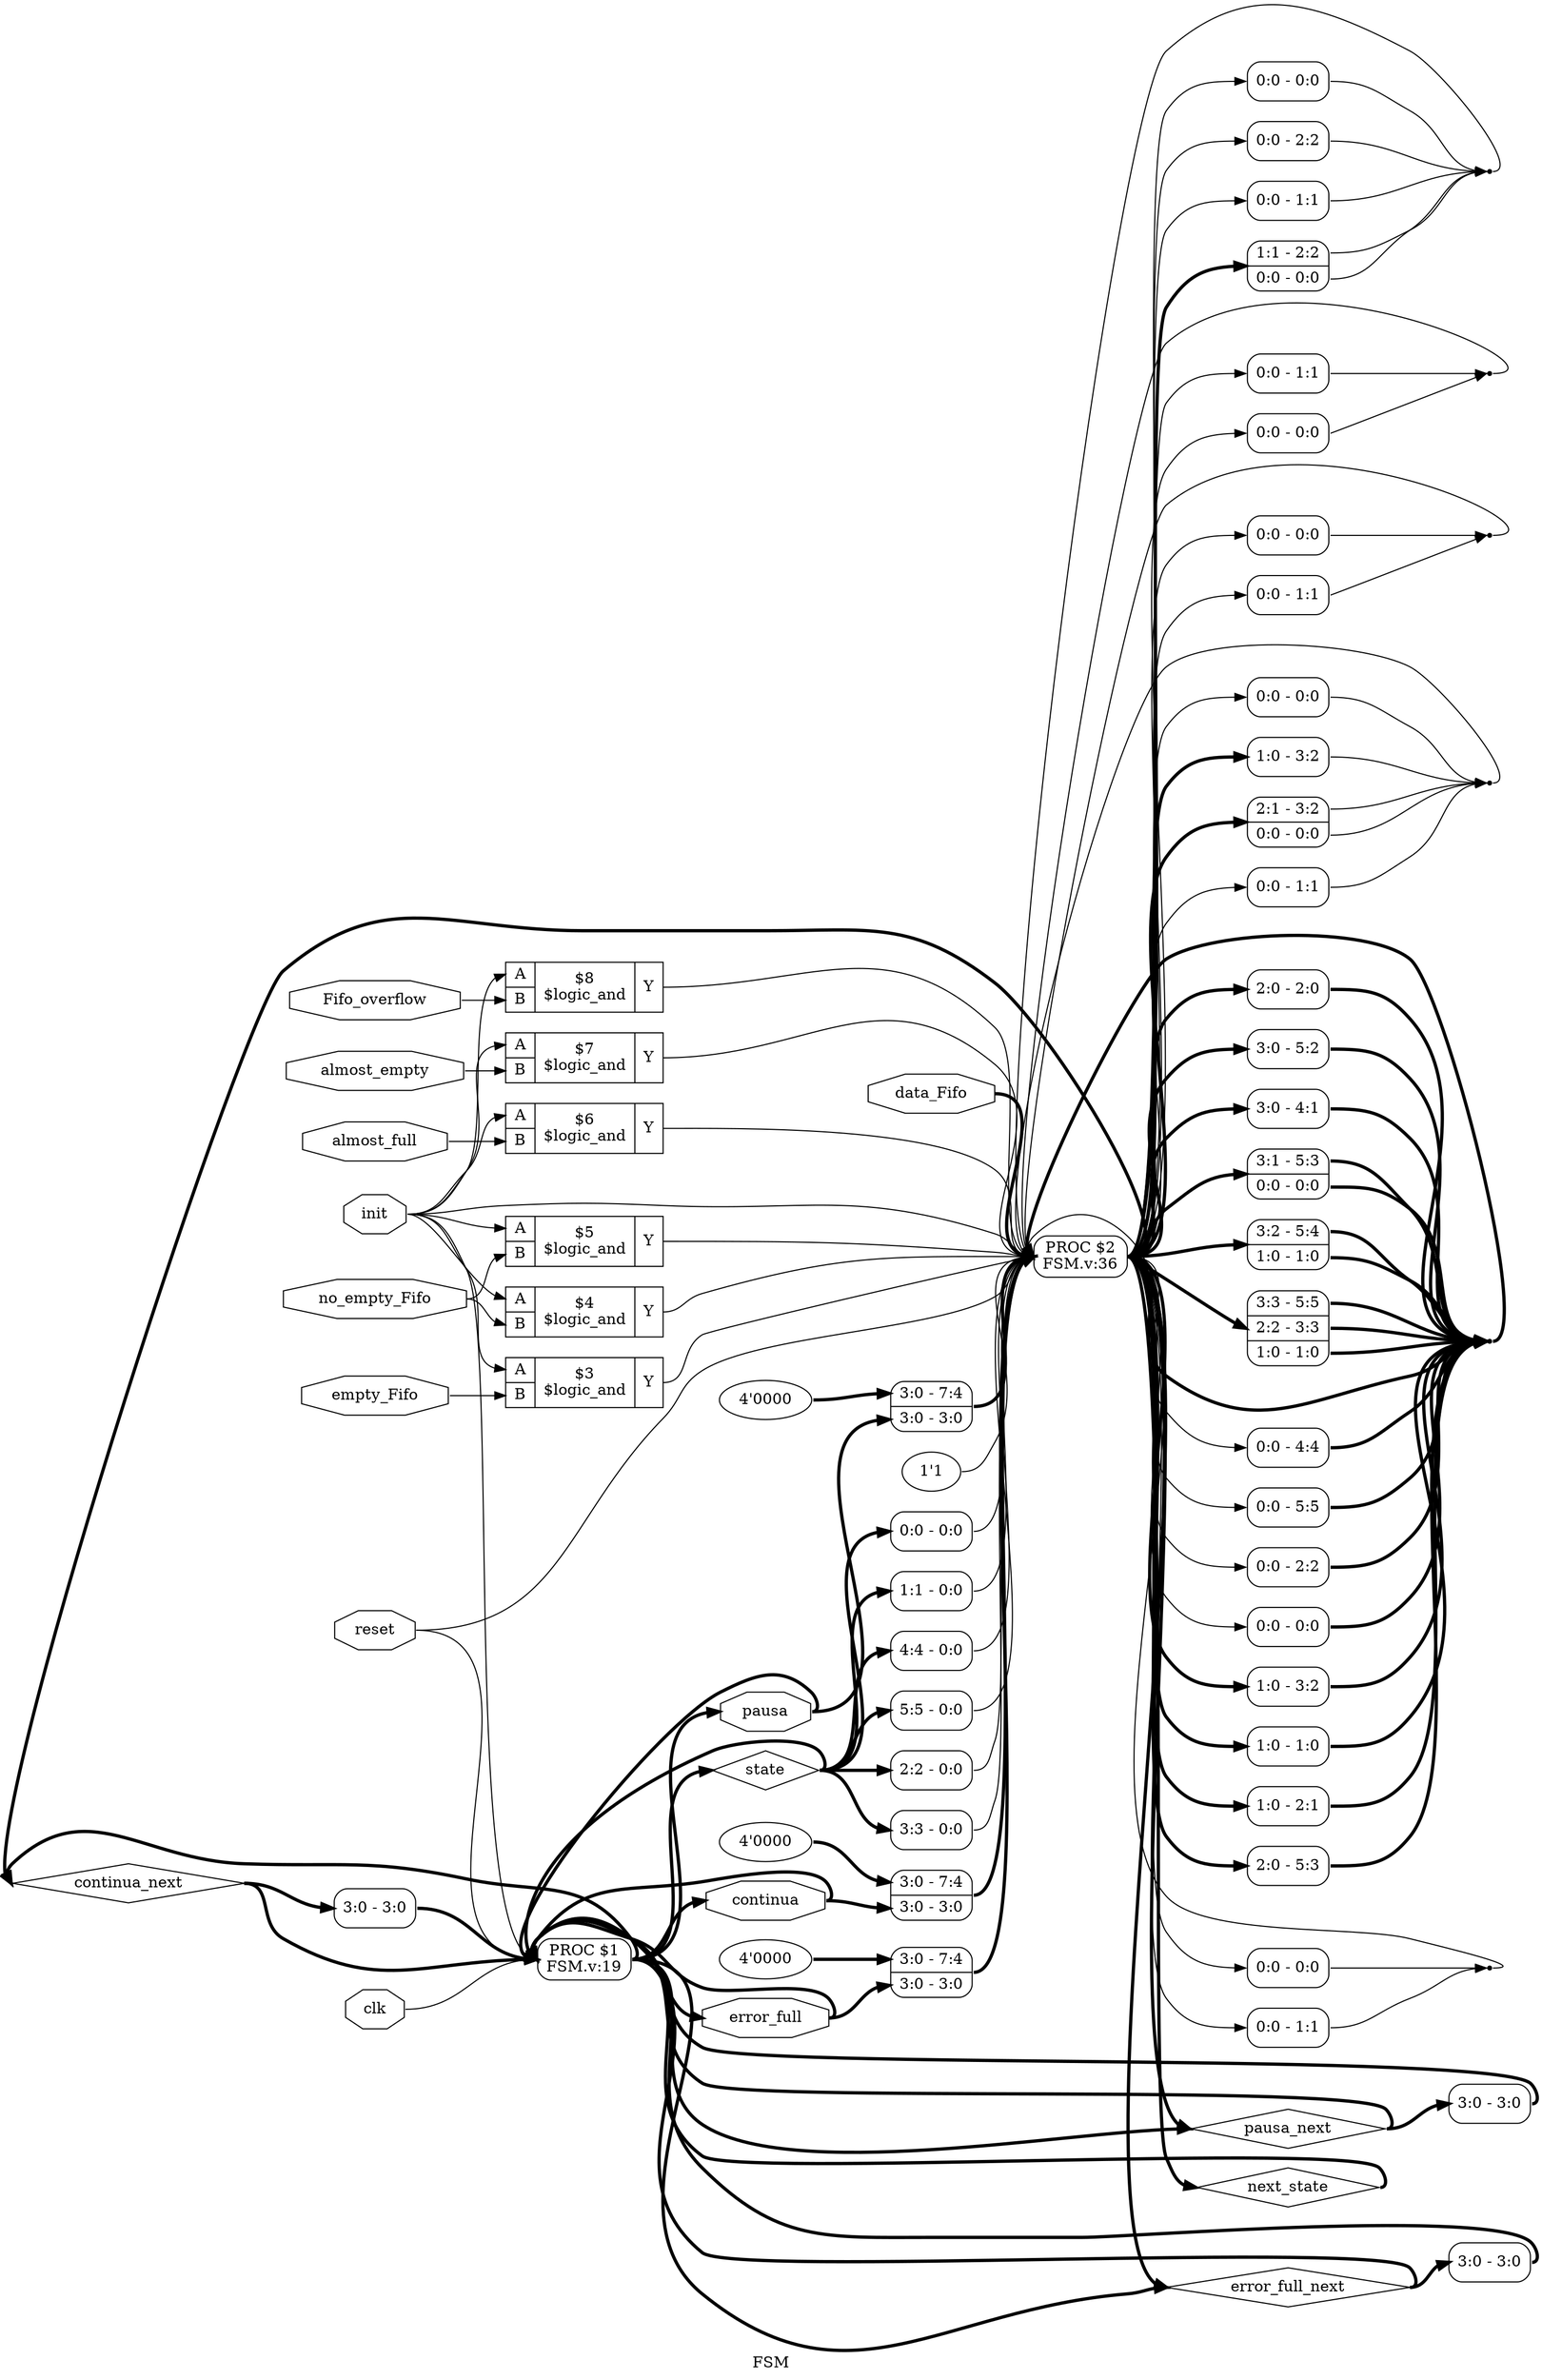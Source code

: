 digraph "FSM" {
label="FSM";
rankdir="LR";
remincross=true;
n43 [ shape=diamond, label="continua_next", color="black", fontcolor="black" ];
n44 [ shape=diamond, label="pausa_next", color="black", fontcolor="black" ];
n45 [ shape=diamond, label="error_full_next", color="black", fontcolor="black" ];
n46 [ shape=diamond, label="next_state", color="black", fontcolor="black" ];
n47 [ shape=diamond, label="state", color="black", fontcolor="black" ];
n48 [ shape=octagon, label="data_Fifo", color="black", fontcolor="black" ];
n49 [ shape=octagon, label="continua", color="black", fontcolor="black" ];
n50 [ shape=octagon, label="pausa", color="black", fontcolor="black" ];
n51 [ shape=octagon, label="error_full", color="black", fontcolor="black" ];
n52 [ shape=octagon, label="Fifo_overflow", color="black", fontcolor="black" ];
n53 [ shape=octagon, label="no_empty_Fifo", color="black", fontcolor="black" ];
n54 [ shape=octagon, label="empty_Fifo", color="black", fontcolor="black" ];
n55 [ shape=octagon, label="almost_empty", color="black", fontcolor="black" ];
n56 [ shape=octagon, label="almost_full", color="black", fontcolor="black" ];
n57 [ shape=octagon, label="init", color="black", fontcolor="black" ];
n58 [ shape=octagon, label="reset", color="black", fontcolor="black" ];
n59 [ shape=octagon, label="clk", color="black", fontcolor="black" ];
c63 [ shape=record, label="{{<p60> A|<p61> B}|$8\n$logic_and|{<p62> Y}}" ];
c64 [ shape=record, label="{{<p60> A|<p61> B}|$7\n$logic_and|{<p62> Y}}" ];
c65 [ shape=record, label="{{<p60> A|<p61> B}|$6\n$logic_and|{<p62> Y}}" ];
c66 [ shape=record, label="{{<p60> A|<p61> B}|$5\n$logic_and|{<p62> Y}}" ];
c67 [ shape=record, label="{{<p60> A|<p61> B}|$4\n$logic_and|{<p62> Y}}" ];
c68 [ shape=record, label="{{<p60> A|<p61> B}|$3\n$logic_and|{<p62> Y}}" ];
v1 [ label="1'1" ];
x2 [ shape=record, style=rounded, label="<s0> 4:4 - 0:0 " ];
x3 [ shape=record, style=rounded, label="<s0> 5:5 - 0:0 " ];
x4 [ shape=record, style=rounded, label="<s0> 2:2 - 0:0 " ];
x5 [ shape=record, style=rounded, label="<s0> 3:3 - 0:0 " ];
x6 [ shape=record, style=rounded, label="<s0> 0:0 - 0:0 " ];
x7 [ shape=record, style=rounded, label="<s0> 1:1 - 0:0 " ];
v9 [ label="4'0000" ];
x8 [ shape=record, style=rounded, label="<s1> 3:0 - 7:4 |<s0> 3:0 - 3:0 " ];
v11 [ label="4'0000" ];
x10 [ shape=record, style=rounded, label="<s1> 3:0 - 7:4 |<s0> 3:0 - 3:0 " ];
v13 [ label="4'0000" ];
x12 [ shape=record, style=rounded, label="<s1> 3:0 - 7:4 |<s0> 3:0 - 3:0 " ];
x14 [ shape=record, style=rounded, label="<s0> 0:0 - 1:1 " ];
x15 [ shape=record, style=rounded, label="<s0> 0:0 - 0:0 " ];
x16 [ shape=record, style=rounded, label="<s0> 0:0 - 4:4 " ];
x17 [ shape=record, style=rounded, label="<s0> 0:0 - 5:5 " ];
x18 [ shape=record, style=rounded, label="<s0> 0:0 - 2:2 " ];
x19 [ shape=record, style=rounded, label="<s0> 0:0 - 0:0 " ];
x20 [ shape=record, style=rounded, label="<s0> 0:0 - 2:2 " ];
x21 [ shape=record, style=rounded, label="<s0> 0:0 - 1:1 " ];
x22 [ shape=record, style=rounded, label="<s0> 0:0 - 0:0 " ];
x23 [ shape=record, style=rounded, label="<s0> 0:0 - 0:0 " ];
x24 [ shape=record, style=rounded, label="<s0> 0:0 - 1:1 " ];
x25 [ shape=record, style=rounded, label="<s0> 0:0 - 0:0 " ];
x26 [ shape=record, style=rounded, label="<s0> 0:0 - 1:1 " ];
x27 [ shape=record, style=rounded, label="<s0> 0:0 - 1:1 " ];
x28 [ shape=record, style=rounded, label="<s0> 0:0 - 0:0 " ];
x29 [ shape=record, style=rounded, label="<s0> 1:0 - 3:2 " ];
x30 [ shape=record, style=rounded, label="<s0> 1:0 - 1:0 " ];
x31 [ shape=record, style=rounded, label="<s0> 1:0 - 2:1 " ];
x32 [ shape=record, style=rounded, label="<s0> 1:0 - 3:2 " ];
x33 [ shape=record, style=rounded, label="<s1> 1:1 - 2:2 |<s0> 0:0 - 0:0 " ];
x34 [ shape=record, style=rounded, label="<s0> 2:0 - 5:3 " ];
x35 [ shape=record, style=rounded, label="<s0> 2:0 - 2:0 " ];
x36 [ shape=record, style=rounded, label="<s1> 2:1 - 3:2 |<s0> 0:0 - 0:0 " ];
x37 [ shape=record, style=rounded, label="<s0> 3:0 - 5:2 " ];
x38 [ shape=record, style=rounded, label="<s0> 3:0 - 4:1 " ];
x39 [ shape=record, style=rounded, label="<s1> 3:1 - 5:3 |<s0> 0:0 - 0:0 " ];
x40 [ shape=record, style=rounded, label="<s1> 3:2 - 5:4 |<s0> 1:0 - 1:0 " ];
x41 [ shape=record, style=rounded, label="<s2> 3:3 - 5:5 |<s1> 2:2 - 3:3 |<s0> 1:0 - 1:0 " ];
p0 [shape=box, style=rounded, label="PROC $2\nFSM.v:36"];
x43 [ shape=record, style=rounded, label="<s0> 3:0 - 3:0 " ];
x44 [ shape=record, style=rounded, label="<s0> 3:0 - 3:0 " ];
x45 [ shape=record, style=rounded, label="<s0> 3:0 - 3:0 " ];
p42 [shape=box, style=rounded, label="PROC $1\nFSM.v:19"];
c63:p62:e -> p0:w [color="black", label=""];
n13 [ shape=point ];
x25:s0:e -> n13:w [color="black", label=""];
x26:s0:e -> n13:w [color="black", label=""];
n13:e -> p0:w [color="black", label=""];
c64:p62:e -> p0:w [color="black", label=""];
n19 [ shape=point ];
x27:s0:e -> n19:w [color="black", label=""];
x28:s0:e -> n19:w [color="black", label=""];
x32:s0:e -> n19:w [color="black", label=""];
x36:s0:e -> n19:w [color="black", label=""];
x36:s1:e -> n19:w [color="black", label=""];
n19:e -> p0:w [color="black", label=""];
c65:p62:e -> p0:w [color="black", label=""];
n21 [ shape=point ];
x23:s0:e -> n21:w [color="black", label=""];
x24:s0:e -> n21:w [color="black", label=""];
n21:e -> p0:w [color="black", label=""];
c66:p62:e -> p0:w [color="black", label=""];
c67:p62:e -> p0:w [color="black", label=""];
n26 [ shape=point ];
x20:s0:e -> n26:w [color="black", label=""];
x21:s0:e -> n26:w [color="black", label=""];
x22:s0:e -> n26:w [color="black", label=""];
x33:s0:e -> n26:w [color="black", label=""];
x33:s1:e -> n26:w [color="black", label=""];
n26:e -> p0:w [color="black", label=""];
c68:p62:e -> p0:w [color="black", label=""];
n31 [ shape=point ];
p0:e -> n31:w [color="black", style="setlinewidth(3)", label=""];
x16:s0:e -> n31:w [color="black", style="setlinewidth(3)", label=""];
x17:s0:e -> n31:w [color="black", style="setlinewidth(3)", label=""];
x18:s0:e -> n31:w [color="black", style="setlinewidth(3)", label=""];
x19:s0:e -> n31:w [color="black", style="setlinewidth(3)", label=""];
x29:s0:e -> n31:w [color="black", style="setlinewidth(3)", label=""];
x30:s0:e -> n31:w [color="black", style="setlinewidth(3)", label=""];
x31:s0:e -> n31:w [color="black", style="setlinewidth(3)", label=""];
x34:s0:e -> n31:w [color="black", style="setlinewidth(3)", label=""];
x35:s0:e -> n31:w [color="black", style="setlinewidth(3)", label=""];
x37:s0:e -> n31:w [color="black", style="setlinewidth(3)", label=""];
x38:s0:e -> n31:w [color="black", style="setlinewidth(3)", label=""];
x39:s0:e -> n31:w [color="black", style="setlinewidth(3)", label=""];
x39:s1:e -> n31:w [color="black", style="setlinewidth(3)", label=""];
x40:s0:e -> n31:w [color="black", style="setlinewidth(3)", label=""];
x40:s1:e -> n31:w [color="black", style="setlinewidth(3)", label=""];
x41:s0:e -> n31:w [color="black", style="setlinewidth(3)", label=""];
x41:s1:e -> n31:w [color="black", style="setlinewidth(3)", label=""];
x41:s2:e -> n31:w [color="black", style="setlinewidth(3)", label=""];
n31:e -> p0:w [color="black", style="setlinewidth(3)", label=""];
p0:e -> n43:w [color="black", style="setlinewidth(3)", label=""];
p42:e -> n43:w [color="black", style="setlinewidth(3)", label=""];
n43:e -> p42:w [color="black", style="setlinewidth(3)", label=""];
n43:e -> x44:s0:w [color="black", style="setlinewidth(3)", label=""];
p0:e -> n44:w [color="black", style="setlinewidth(3)", label=""];
p42:e -> n44:w [color="black", style="setlinewidth(3)", label=""];
n44:e -> p42:w [color="black", style="setlinewidth(3)", label=""];
n44:e -> x45:s0:w [color="black", style="setlinewidth(3)", label=""];
p0:e -> n45:w [color="black", style="setlinewidth(3)", label=""];
p42:e -> n45:w [color="black", style="setlinewidth(3)", label=""];
n45:e -> p42:w [color="black", style="setlinewidth(3)", label=""];
n45:e -> x43:s0:w [color="black", style="setlinewidth(3)", label=""];
p0:e -> n46:w [color="black", style="setlinewidth(3)", label=""];
n46:e -> p42:w [color="black", style="setlinewidth(3)", label=""];
p42:e -> n47:w [color="black", style="setlinewidth(3)", label=""];
n47:e -> p42:w [color="black", style="setlinewidth(3)", label=""];
n47:e -> x2:s0:w [color="black", style="setlinewidth(3)", label=""];
n47:e -> x3:s0:w [color="black", style="setlinewidth(3)", label=""];
n47:e -> x4:s0:w [color="black", style="setlinewidth(3)", label=""];
n47:e -> x5:s0:w [color="black", style="setlinewidth(3)", label=""];
n47:e -> x6:s0:w [color="black", style="setlinewidth(3)", label=""];
n47:e -> x7:s0:w [color="black", style="setlinewidth(3)", label=""];
n48:e -> p0:w [color="black", style="setlinewidth(3)", label=""];
p42:e -> n49:w [color="black", style="setlinewidth(3)", label=""];
n49:e -> p42:w [color="black", style="setlinewidth(3)", label=""];
n49:e -> x10:s0:w [color="black", style="setlinewidth(3)", label=""];
p42:e -> n50:w [color="black", style="setlinewidth(3)", label=""];
n50:e -> p42:w [color="black", style="setlinewidth(3)", label=""];
n50:e -> x12:s0:w [color="black", style="setlinewidth(3)", label=""];
p42:e -> n51:w [color="black", style="setlinewidth(3)", label=""];
n51:e -> p42:w [color="black", style="setlinewidth(3)", label=""];
n51:e -> x8:s0:w [color="black", style="setlinewidth(3)", label=""];
n52:e -> c63:p61:w [color="black", label=""];
n53:e -> c66:p61:w [color="black", label=""];
n53:e -> c67:p61:w [color="black", label=""];
n54:e -> c68:p61:w [color="black", label=""];
n55:e -> c64:p61:w [color="black", label=""];
n56:e -> c65:p61:w [color="black", label=""];
n57:e -> c63:p60:w [color="black", label=""];
n57:e -> c64:p60:w [color="black", label=""];
n57:e -> c65:p60:w [color="black", label=""];
n57:e -> c66:p60:w [color="black", label=""];
n57:e -> c67:p60:w [color="black", label=""];
n57:e -> c68:p60:w [color="black", label=""];
n57:e -> p0:w [color="black", label=""];
n57:e -> p42:w [color="black", label=""];
n58:e -> p0:w [color="black", label=""];
n58:e -> p42:w [color="black", label=""];
n59:e -> p42:w [color="black", label=""];
n6 [ shape=point ];
x14:s0:e -> n6:w [color="black", label=""];
x15:s0:e -> n6:w [color="black", label=""];
n6:e -> p0:w [color="black", label=""];
v1:e -> p0:w [color="black", label=""];
v11:e -> x10:s1:w [color="black", style="setlinewidth(3)", label=""];
v13:e -> x12:s1:w [color="black", style="setlinewidth(3)", label=""];
v9:e -> x8:s1:w [color="black", style="setlinewidth(3)", label=""];
x10:e -> p0:w [color="black", style="setlinewidth(3)", label=""];
x12:e -> p0:w [color="black", style="setlinewidth(3)", label=""];
p0:e -> x14:w [color="black", label=""];
p0:e -> x15:w [color="black", label=""];
p0:e -> x16:w [color="black", label=""];
p0:e -> x17:w [color="black", label=""];
p0:e -> x18:w [color="black", label=""];
p0:e -> x19:w [color="black", label=""];
x2:e -> p0:w [color="black", label=""];
p0:e -> x20:w [color="black", label=""];
p0:e -> x21:w [color="black", label=""];
p0:e -> x22:w [color="black", label=""];
p0:e -> x23:w [color="black", label=""];
p0:e -> x24:w [color="black", label=""];
p0:e -> x25:w [color="black", label=""];
p0:e -> x26:w [color="black", label=""];
p0:e -> x27:w [color="black", label=""];
p0:e -> x28:w [color="black", label=""];
p0:e -> x29:w [color="black", style="setlinewidth(3)", label=""];
x3:e -> p0:w [color="black", label=""];
p0:e -> x30:w [color="black", style="setlinewidth(3)", label=""];
p0:e -> x31:w [color="black", style="setlinewidth(3)", label=""];
p0:e -> x32:w [color="black", style="setlinewidth(3)", label=""];
p0:e -> x33:w [color="black", style="setlinewidth(3)", label=""];
p0:e -> x34:w [color="black", style="setlinewidth(3)", label=""];
p0:e -> x35:w [color="black", style="setlinewidth(3)", label=""];
p0:e -> x36:w [color="black", style="setlinewidth(3)", label=""];
p0:e -> x37:w [color="black", style="setlinewidth(3)", label=""];
p0:e -> x38:w [color="black", style="setlinewidth(3)", label=""];
p0:e -> x39:w [color="black", style="setlinewidth(3)", label=""];
x4:e -> p0:w [color="black", label=""];
p0:e -> x40:w [color="black", style="setlinewidth(3)", label=""];
p0:e -> x41:w [color="black", style="setlinewidth(3)", label=""];
x43:e -> p42:w [color="black", style="setlinewidth(3)", label=""];
x44:e -> p42:w [color="black", style="setlinewidth(3)", label=""];
x45:e -> p42:w [color="black", style="setlinewidth(3)", label=""];
x5:e -> p0:w [color="black", label=""];
x6:e -> p0:w [color="black", label=""];
x7:e -> p0:w [color="black", label=""];
x8:e -> p0:w [color="black", style="setlinewidth(3)", label=""];
}
